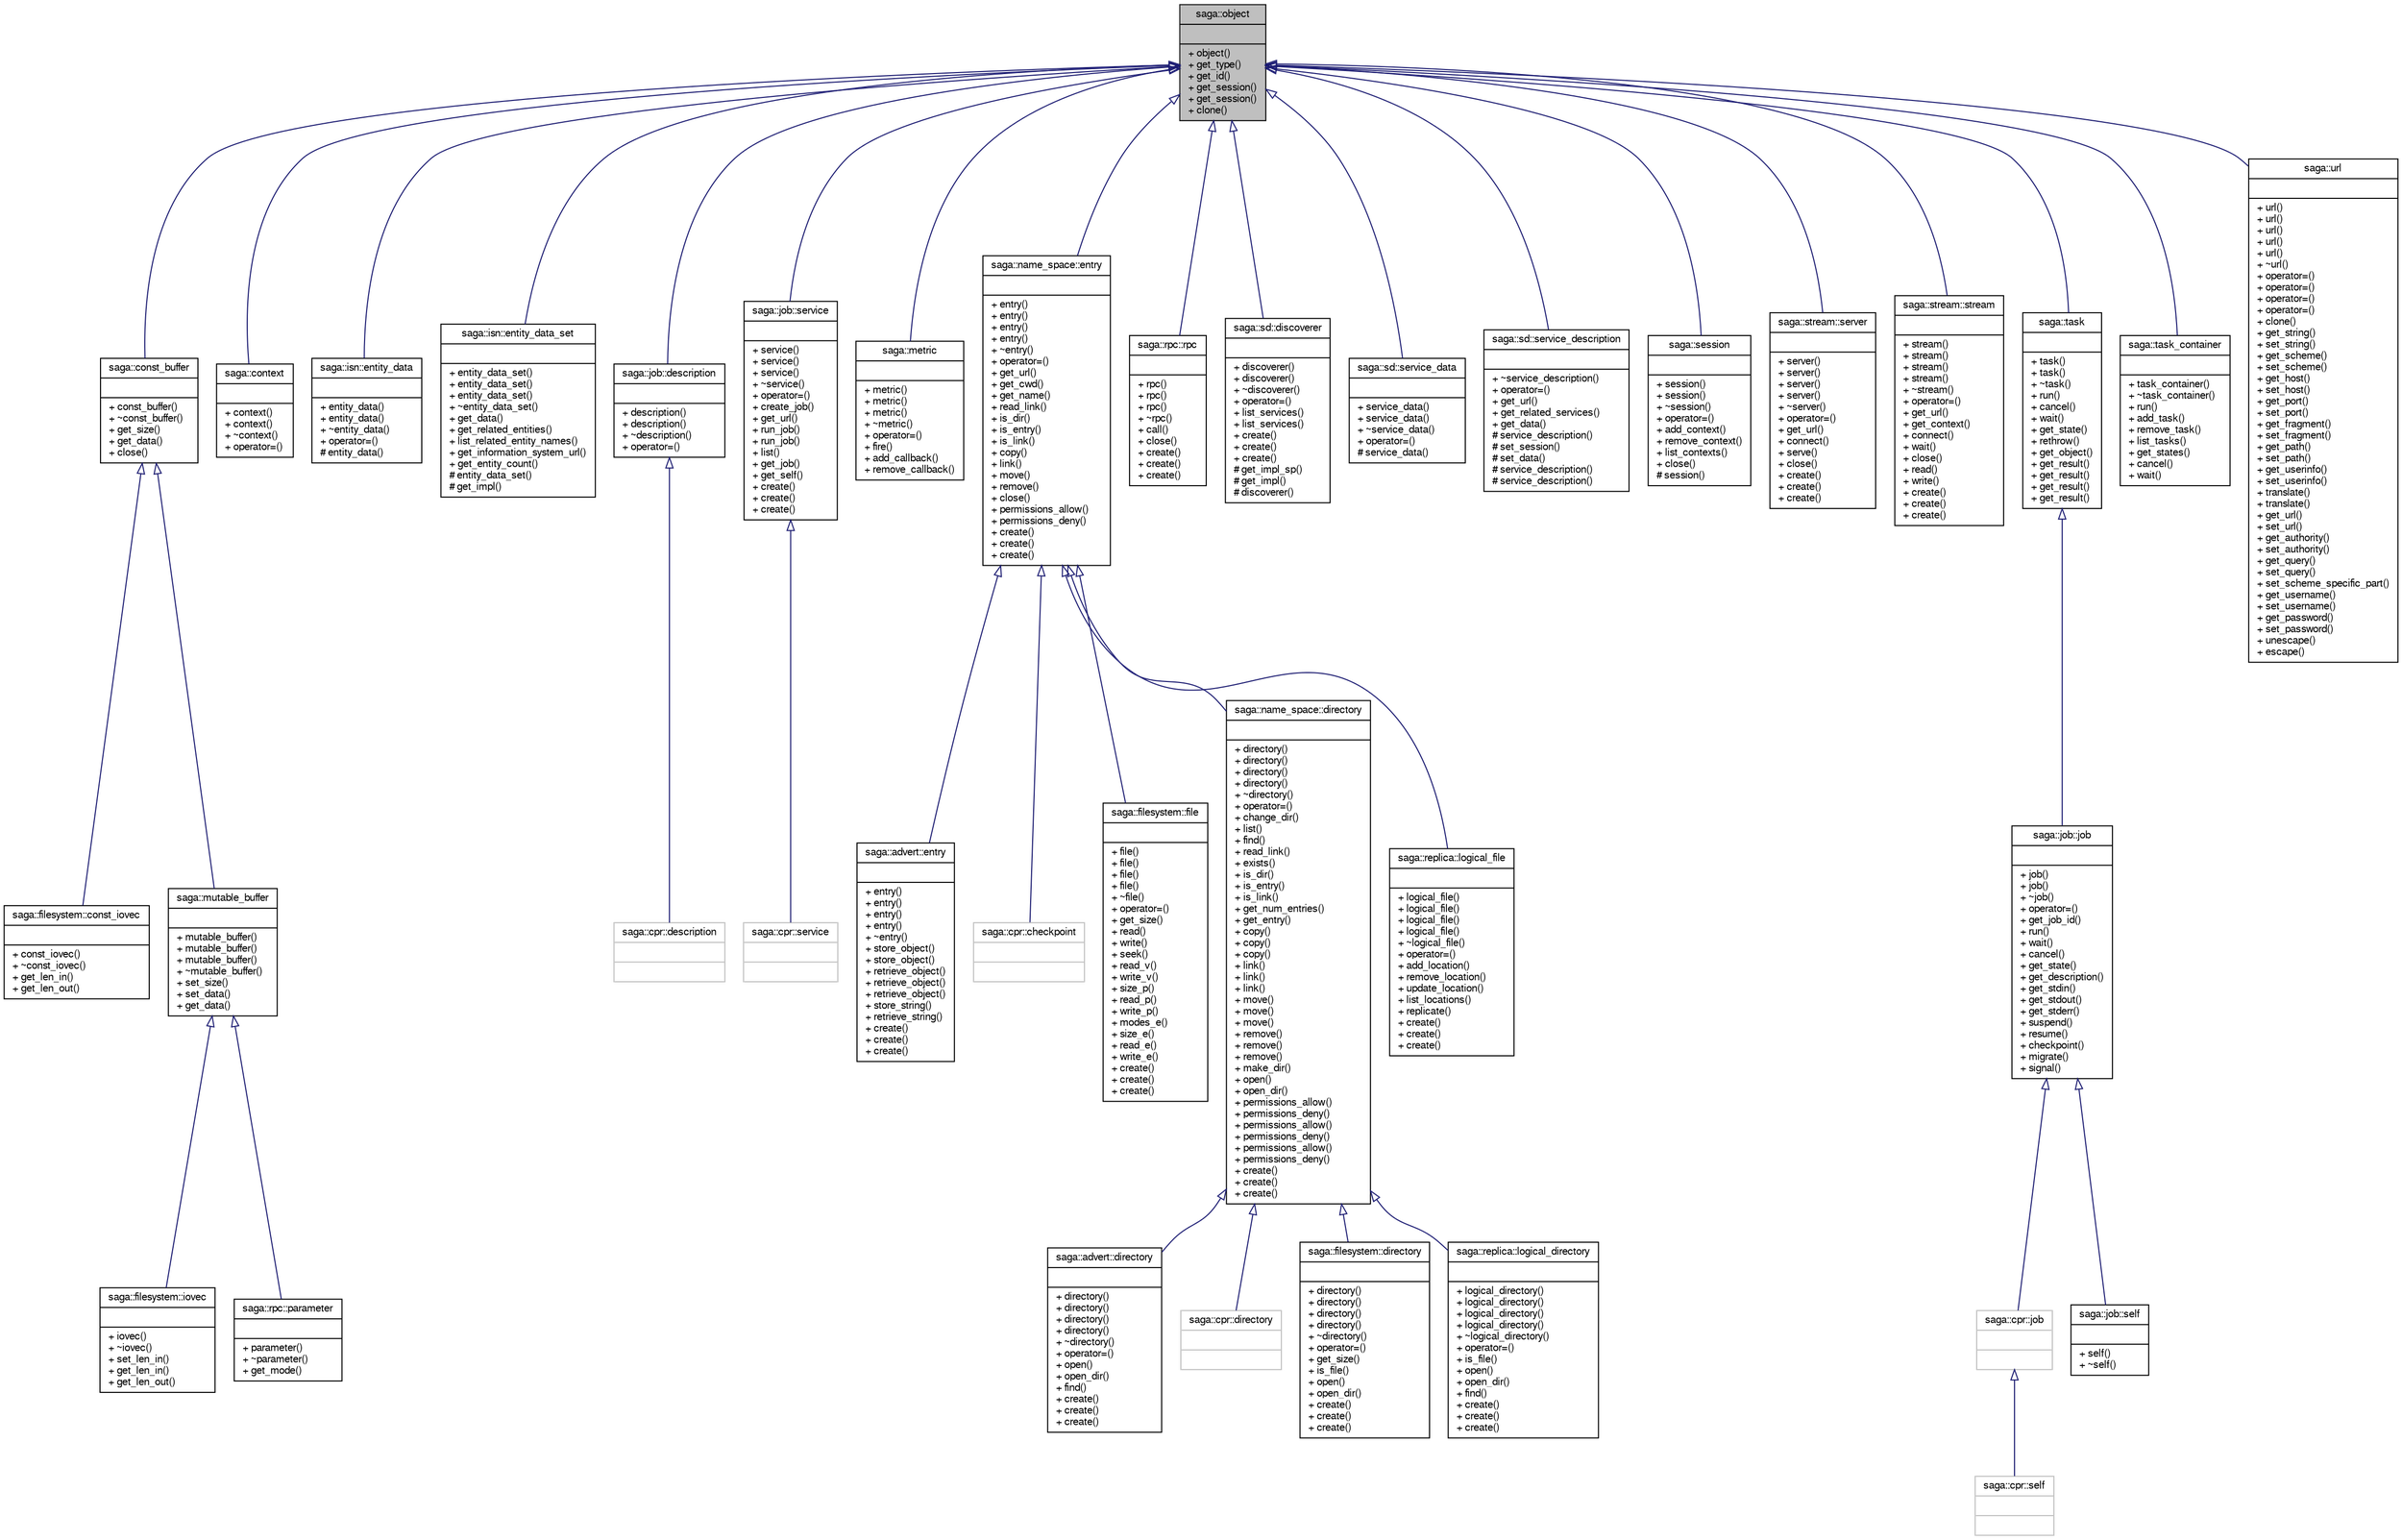digraph G
{
  bgcolor="transparent";
  edge [fontname="FreeSans",fontsize="10",labelfontname="FreeSans",labelfontsize="10"];
  node [fontname="FreeSans",fontsize="10",shape=record];
  Node1 [label="{saga::object\n||+ object()\l+ get_type()\l+ get_id()\l+ get_session()\l+ get_session()\l+ clone()\l}",height=0.2,width=0.4,color="black", fillcolor="grey75", style="filled" fontcolor="black"];
  Node1 -> Node2 [dir="back",color="midnightblue",fontsize="10",style="solid",arrowtail="onormal",fontname="FreeSans"];
  Node2 [label="{saga::const_buffer\n||+ const_buffer()\l+ ~const_buffer()\l+ get_size()\l+ get_data()\l+ close()\l}",height=0.2,width=0.4,color="black",URL="$classsaga_1_1const__buffer.html",tooltip="Encapsulates I/O operations."];
  Node2 -> Node3 [dir="back",color="midnightblue",fontsize="10",style="solid",arrowtail="onormal",fontname="FreeSans"];
  Node3 [label="{saga::filesystem::const_iovec\n||+ const_iovec()\l+ ~const_iovec()\l+ get_len_in()\l+ get_len_out()\l}",height=0.2,width=0.4,color="black",URL="$classsaga_1_1filesystem_1_1const__iovec.html",tooltip="Brief description starts here."];
  Node2 -> Node4 [dir="back",color="midnightblue",fontsize="10",style="solid",arrowtail="onormal",fontname="FreeSans"];
  Node4 [label="{saga::mutable_buffer\n||+ mutable_buffer()\l+ mutable_buffer()\l+ mutable_buffer()\l+ ~mutable_buffer()\l+ set_size()\l+ set_data()\l+ get_data()\l}",height=0.2,width=0.4,color="black",URL="$classsaga_1_1mutable__buffer.html",tooltip="Brief description starts here."];
  Node4 -> Node5 [dir="back",color="midnightblue",fontsize="10",style="solid",arrowtail="onormal",fontname="FreeSans"];
  Node5 [label="{saga::filesystem::iovec\n||+ iovec()\l+ ~iovec()\l+ set_len_in()\l+ get_len_in()\l+ get_len_out()\l}",height=0.2,width=0.4,color="black",URL="$classsaga_1_1filesystem_1_1iovec.html",tooltip="The iovec class inherits the saga::buffer class, and three additional state attributes: offset..."];
  Node4 -> Node6 [dir="back",color="midnightblue",fontsize="10",style="solid",arrowtail="onormal",fontname="FreeSans"];
  Node6 [label="{saga::rpc::parameter\n||+ parameter()\l+ ~parameter()\l+ get_mode()\l}",height=0.2,width=0.4,color="black",URL="$classsaga_1_1rpc_1_1parameter.html",tooltip="The parameter class inherits the saga::buffer class."];
  Node1 -> Node7 [dir="back",color="midnightblue",fontsize="10",style="solid",arrowtail="onormal",fontname="FreeSans"];
  Node7 [label="{saga::context\n||+ context()\l+ context()\l+ ~context()\l+ operator=()\l}",height=0.2,width=0.4,color="black",URL="$classsaga_1_1context.html",tooltip="The saga::context class provides the functionality of a security information container."];
  Node1 -> Node8 [dir="back",color="midnightblue",fontsize="10",style="solid",arrowtail="onormal",fontname="FreeSans"];
  Node8 [label="{saga::isn::entity_data\n||+ entity_data()\l+ entity_data()\l+ ~entity_data()\l+ operator=()\l# entity_data()\l}",height=0.2,width=0.4,color="black",URL="$classsaga_1_1isn_1_1entity__data.html"];
  Node1 -> Node9 [dir="back",color="midnightblue",fontsize="10",style="solid",arrowtail="onormal",fontname="FreeSans"];
  Node9 [label="{saga::isn::entity_data_set\n||+ entity_data_set()\l+ entity_data_set()\l+ entity_data_set()\l+ ~entity_data_set()\l+ get_data()\l+ get_related_entities()\l+ list_related_entity_names()\l+ get_information_system_url()\l+ get_entity_count()\l# entity_data_set()\l# get_impl()\l}",height=0.2,width=0.4,color="black",URL="$classsaga_1_1isn_1_1entity__data__set.html"];
  Node1 -> Node10 [dir="back",color="midnightblue",fontsize="10",style="solid",arrowtail="onormal",fontname="FreeSans"];
  Node10 [label="{saga::job::description\n||+ description()\l+ description()\l+ ~description()\l+ operator=()\l}",height=0.2,width=0.4,color="black",URL="$classsaga_1_1job_1_1description.html",tooltip="This object encapsulates all the attributes which define a job to be run."];
  Node10 -> Node11 [dir="back",color="midnightblue",fontsize="10",style="solid",arrowtail="onormal",fontname="FreeSans"];
  Node11 [label="{saga::cpr::description\n||}",height=0.2,width=0.4,color="grey75",tooltip="This object encapsulates all the attributes which define a job to be run."];
  Node1 -> Node12 [dir="back",color="midnightblue",fontsize="10",style="solid",arrowtail="onormal",fontname="FreeSans"];
  Node12 [label="{saga::job::service\n||+ service()\l+ service()\l+ service()\l+ ~service()\l+ operator=()\l+ create_job()\l+ get_url()\l+ run_job()\l+ run_job()\l+ list()\l+ get_job()\l+ get_self()\l+ create()\l+ create()\l+ create()\l}",height=0.2,width=0.4,color="black",URL="$classsaga_1_1job_1_1service.html",tooltip="The job_service represents a resource management backend, and as such allows to create and submit job..."];
  Node12 -> Node13 [dir="back",color="midnightblue",fontsize="10",style="solid",arrowtail="onormal",fontname="FreeSans"];
  Node13 [label="{saga::cpr::service\n||}",height=0.2,width=0.4,color="grey75",tooltip="The cpr::service, as a job::service, represents a resource management backend, which additionally off..."];
  Node1 -> Node14 [dir="back",color="midnightblue",fontsize="10",style="solid",arrowtail="onormal",fontname="FreeSans"];
  Node14 [label="{saga::metric\n||+ metric()\l+ metric()\l+ metric()\l+ ~metric()\l+ operator=()\l+ fire()\l+ add_callback()\l+ remove_callback()\l}",height=0.2,width=0.4,color="black",URL="$classsaga_1_1metric.html",tooltip="Brief description starts here."];
  Node1 -> Node15 [dir="back",color="midnightblue",fontsize="10",style="solid",arrowtail="onormal",fontname="FreeSans"];
  Node15 [label="{saga::name_space::entry\n||+ entry()\l+ entry()\l+ entry()\l+ entry()\l+ ~entry()\l+ operator=()\l+ get_url()\l+ get_cwd()\l+ get_name()\l+ read_link()\l+ is_dir()\l+ is_entry()\l+ is_link()\l+ copy()\l+ link()\l+ move()\l+ remove()\l+ close()\l+ permissions_allow()\l+ permissions_deny()\l+ create()\l+ create()\l+ create()\l}",height=0.2,width=0.4,color="black",URL="$classsaga_1_1name__space_1_1entry.html",tooltip="An RNS entry that interconnects a reference to an existing resource into the hierarchical name space..."];
  Node15 -> Node16 [dir="back",color="midnightblue",fontsize="10",style="solid",arrowtail="onormal",fontname="FreeSans"];
  Node16 [label="{saga::advert::entry\n||+ entry()\l+ entry()\l+ entry()\l+ entry()\l+ ~entry()\l+ store_object()\l+ store_object()\l+ retrieve_object()\l+ retrieve_object()\l+ retrieve_object()\l+ store_string()\l+ retrieve_string()\l+ create()\l+ create()\l+ create()\l}",height=0.2,width=0.4,color="black",URL="$classsaga_1_1advert_1_1entry.html",tooltip="The advert class represents an entry in a saga::advert::directory. An advert directory is a meta data..."];
  Node15 -> Node17 [dir="back",color="midnightblue",fontsize="10",style="solid",arrowtail="onormal",fontname="FreeSans"];
  Node17 [label="{saga::cpr::checkpoint\n||}",height=0.2,width=0.4,color="grey75",tooltip="The saga::replica class implements the saga::attributes interface."];
  Node15 -> Node18 [dir="back",color="midnightblue",fontsize="10",style="solid",arrowtail="onormal",fontname="FreeSans"];
  Node18 [label="{saga::filesystem::file\n||+ file()\l+ file()\l+ file()\l+ file()\l+ ~file()\l+ operator=()\l+ get_size()\l+ read()\l+ write()\l+ seek()\l+ read_v()\l+ write_v()\l+ size_p()\l+ read_p()\l+ write_p()\l+ modes_e()\l+ size_e()\l+ read_e()\l+ write_e()\l+ create()\l+ create()\l+ create()\l}",height=0.2,width=0.4,color="black",URL="$classsaga_1_1filesystem_1_1file.html",tooltip="The SAGA file package file API."];
  Node15 -> Node19 [dir="back",color="midnightblue",fontsize="10",style="solid",arrowtail="onormal",fontname="FreeSans"];
  Node19 [label="{saga::name_space::directory\n||+ directory()\l+ directory()\l+ directory()\l+ directory()\l+ ~directory()\l+ operator=()\l+ change_dir()\l+ list()\l+ find()\l+ read_link()\l+ exists()\l+ is_dir()\l+ is_entry()\l+ is_link()\l+ get_num_entries()\l+ get_entry()\l+ copy()\l+ copy()\l+ copy()\l+ link()\l+ link()\l+ link()\l+ move()\l+ move()\l+ move()\l+ remove()\l+ remove()\l+ remove()\l+ make_dir()\l+ open()\l+ open_dir()\l+ permissions_allow()\l+ permissions_deny()\l+ permissions_allow()\l+ permissions_deny()\l+ permissions_allow()\l+ permissions_deny()\l+ create()\l+ create()\l+ create()\l}",height=0.2,width=0.4,color="black",URL="$classsaga_1_1name__space_1_1directory.html",tooltip="A &quot;Virtual Directory&quot;, an RNS entry that is represented as a non-leaf node in the hierarchical name s..."];
  Node19 -> Node20 [dir="back",color="midnightblue",fontsize="10",style="solid",arrowtail="onormal",fontname="FreeSans"];
  Node20 [label="{saga::advert::directory\n||+ directory()\l+ directory()\l+ directory()\l+ directory()\l+ ~directory()\l+ operator=()\l+ open()\l+ open_dir()\l+ find()\l+ create()\l+ create()\l+ create()\l}",height=0.2,width=0.4,color="black",URL="$classsaga_1_1advert_1_1directory.html",tooltip="The directory class represents a directory within a meta data directory with a hierarchical namespace..."];
  Node19 -> Node21 [dir="back",color="midnightblue",fontsize="10",style="solid",arrowtail="onormal",fontname="FreeSans"];
  Node21 [label="{saga::cpr::directory\n||}",height=0.2,width=0.4,color="grey75",tooltip="A checkpoint directory contains, you guess it, checkpoints."];
  Node19 -> Node22 [dir="back",color="midnightblue",fontsize="10",style="solid",arrowtail="onormal",fontname="FreeSans"];
  Node22 [label="{saga::filesystem::directory\n||+ directory()\l+ directory()\l+ directory()\l+ directory()\l+ ~directory()\l+ operator=()\l+ get_size()\l+ is_file()\l+ open()\l+ open_dir()\l+ create()\l+ create()\l+ create()\l}",height=0.2,width=0.4,color="black",URL="$classsaga_1_1filesystem_1_1directory.html",tooltip="The SAGA file package directory API."];
  Node19 -> Node23 [dir="back",color="midnightblue",fontsize="10",style="solid",arrowtail="onormal",fontname="FreeSans"];
  Node23 [label="{saga::replica::logical_directory\n||+ logical_directory()\l+ logical_directory()\l+ logical_directory()\l+ logical_directory()\l+ ~logical_directory()\l+ operator=()\l+ is_file()\l+ open()\l+ open_dir()\l+ find()\l+ create()\l+ create()\l+ create()\l}",height=0.2,width=0.4,color="black",URL="$classsaga_1_1replica_1_1logical__directory.html",tooltip="A logical directory represents a directory entry in the name space of logical files."];
  Node15 -> Node24 [dir="back",color="midnightblue",fontsize="10",style="solid",arrowtail="onormal",fontname="FreeSans"];
  Node24 [label="{saga::replica::logical_file\n||+ logical_file()\l+ logical_file()\l+ logical_file()\l+ logical_file()\l+ ~logical_file()\l+ operator=()\l+ add_location()\l+ remove_location()\l+ update_location()\l+ list_locations()\l+ replicate()\l+ create()\l+ create()\l+ create()\l}",height=0.2,width=0.4,color="black",URL="$classsaga_1_1replica_1_1logical__file.html",tooltip="The saga::replica class implements the saga::attributes interface."];
  Node1 -> Node25 [dir="back",color="midnightblue",fontsize="10",style="solid",arrowtail="onormal",fontname="FreeSans"];
  Node25 [label="{saga::rpc::rpc\n||+ rpc()\l+ rpc()\l+ rpc()\l+ ~rpc()\l+ call()\l+ close()\l+ create()\l+ create()\l+ create()\l}",height=0.2,width=0.4,color="black",URL="$classsaga_1_1rpc_1_1rpc.html",tooltip="This class represents a remote function handle, which can be called (repeatedly), and returns the res..."];
  Node1 -> Node26 [dir="back",color="midnightblue",fontsize="10",style="solid",arrowtail="onormal",fontname="FreeSans"];
  Node26 [label="{saga::sd::discoverer\n||+ discoverer()\l+ discoverer()\l+ ~discoverer()\l+ operator=()\l+ list_services()\l+ list_services()\l+ create()\l+ create()\l+ create()\l# get_impl_sp()\l# get_impl()\l# discoverer()\l}",height=0.2,width=0.4,color="black",URL="$classsaga_1_1sd_1_1discoverer.html"];
  Node1 -> Node27 [dir="back",color="midnightblue",fontsize="10",style="solid",arrowtail="onormal",fontname="FreeSans"];
  Node27 [label="{saga::sd::service_data\n||+ service_data()\l+ service_data()\l+ ~service_data()\l+ operator=()\l# service_data()\l}",height=0.2,width=0.4,color="black",URL="$classsaga_1_1sd_1_1service__data.html"];
  Node1 -> Node28 [dir="back",color="midnightblue",fontsize="10",style="solid",arrowtail="onormal",fontname="FreeSans"];
  Node28 [label="{saga::sd::service_description\n||+ ~service_description()\l+ operator=()\l+ get_url()\l+ get_related_services()\l+ get_data()\l# service_description()\l# set_session()\l# set_data()\l# service_description()\l# service_description()\l}",height=0.2,width=0.4,color="black",URL="$classsaga_1_1sd_1_1service__description.html"];
  Node1 -> Node29 [dir="back",color="midnightblue",fontsize="10",style="solid",arrowtail="onormal",fontname="FreeSans"];
  Node29 [label="{saga::session\n||+ session()\l+ session()\l+ ~session()\l+ operator=()\l+ add_context()\l+ remove_context()\l+ list_contexts()\l+ close()\l# session()\l}",height=0.2,width=0.4,color="black",URL="$classsaga_1_1session.html",tooltip="Almost all SAGA objects are created in a SAGA session, and are associated with this (and only this) s..."];
  Node1 -> Node30 [dir="back",color="midnightblue",fontsize="10",style="solid",arrowtail="onormal",fontname="FreeSans"];
  Node30 [label="{saga::stream::server\n||+ server()\l+ server()\l+ server()\l+ server()\l+ ~server()\l+ operator=()\l+ get_url()\l+ connect()\l+ serve()\l+ close()\l+ create()\l+ create()\l+ create()\l}",height=0.2,width=0.4,color="black",URL="$classsaga_1_1stream_1_1server.html",tooltip="The stream_server object establishes a listening/server object that waits for client connections..."];
  Node1 -> Node31 [dir="back",color="midnightblue",fontsize="10",style="solid",arrowtail="onormal",fontname="FreeSans"];
  Node31 [label="{saga::stream::stream\n||+ stream()\l+ stream()\l+ stream()\l+ stream()\l+ ~stream()\l+ operator=()\l+ get_url()\l+ get_context()\l+ connect()\l+ wait()\l+ close()\l+ read()\l+ write()\l+ create()\l+ create()\l+ create()\l}",height=0.2,width=0.4,color="black",URL="$classsaga_1_1stream_1_1stream.html",tooltip="This is the ob ject that encapsulates all client stream ob jects."];
  Node1 -> Node32 [dir="back",color="midnightblue",fontsize="10",style="solid",arrowtail="onormal",fontname="FreeSans"];
  Node32 [label="{saga::task\n||+ task()\l+ task()\l+ ~task()\l+ run()\l+ cancel()\l+ wait()\l+ get_state()\l+ rethrow()\l+ get_object()\l+ get_result()\l+ get_result()\l+ get_result()\l+ get_result()\l}",height=0.2,width=0.4,color="black",URL="$classsaga_1_1task.html",tooltip="Brief description starts here."];
  Node32 -> Node33 [dir="back",color="midnightblue",fontsize="10",style="solid",arrowtail="onormal",fontname="FreeSans"];
  Node33 [label="{saga::job::job\n||+ job()\l+ job()\l+ ~job()\l+ operator=()\l+ get_job_id()\l+ run()\l+ wait()\l+ cancel()\l+ get_state()\l+ get_description()\l+ get_stdin()\l+ get_stdout()\l+ get_stderr()\l+ suspend()\l+ resume()\l+ checkpoint()\l+ migrate()\l+ signal()\l}",height=0.2,width=0.4,color="black",URL="$classsaga_1_1job_1_1job.html",tooltip="The job provides the manageability interface to a job instance submitted to a resource manager..."];
  Node33 -> Node34 [dir="back",color="midnightblue",fontsize="10",style="solid",arrowtail="onormal",fontname="FreeSans"];
  Node34 [label="{saga::cpr::job\n||}",height=0.2,width=0.4,color="grey75",tooltip="The job is a saga::job with additional checkpoint and recovery related methods."];
  Node34 -> Node35 [dir="back",color="midnightblue",fontsize="10",style="solid",arrowtail="onormal",fontname="FreeSans"];
  Node35 [label="{saga::cpr::self\n||}",height=0.2,width=0.4,color="grey75",tooltip="The job_self class is a job which represents the current application."];
  Node33 -> Node36 [dir="back",color="midnightblue",fontsize="10",style="solid",arrowtail="onormal",fontname="FreeSans"];
  Node36 [label="{saga::job::self\n||+ self()\l+ ~self()\l}",height=0.2,width=0.4,color="black",URL="$classsaga_1_1job_1_1self.html",tooltip="The job_self class is a job which represents the current application."];
  Node1 -> Node37 [dir="back",color="midnightblue",fontsize="10",style="solid",arrowtail="onormal",fontname="FreeSans"];
  Node37 [label="{saga::task_container\n||+ task_container()\l+ ~task_container()\l+ run()\l+ add_task()\l+ remove_task()\l+ list_tasks()\l+ get_states()\l+ cancel()\l+ wait()\l}",height=0.2,width=0.4,color="black",URL="$classsaga_1_1task__container.html",tooltip="Handles a large number of asynchronous operations."];
  Node1 -> Node38 [dir="back",color="midnightblue",fontsize="10",style="solid",arrowtail="onormal",fontname="FreeSans"];
  Node38 [label="{saga::url\n||+ url()\l+ url()\l+ url()\l+ url()\l+ url()\l+ ~url()\l+ operator=()\l+ operator=()\l+ operator=()\l+ operator=()\l+ clone()\l+ get_string()\l+ set_string()\l+ get_scheme()\l+ set_scheme()\l+ get_host()\l+ set_host()\l+ get_port()\l+ set_port()\l+ get_fragment()\l+ set_fragment()\l+ get_path()\l+ set_path()\l+ get_userinfo()\l+ set_userinfo()\l+ translate()\l+ translate()\l+ get_url()\l+ set_url()\l+ get_authority()\l+ set_authority()\l+ get_query()\l+ set_query()\l+ set_scheme_specific_part()\l+ get_username()\l+ set_username()\l+ get_password()\l+ set_password()\l+ unescape()\l+ escape()\l}",height=0.2,width=0.4,color="black",URL="$classsaga_1_1url.html",tooltip="SAGA&#39;s implementation of an RFC 1630 compliant URL Class."];
}
